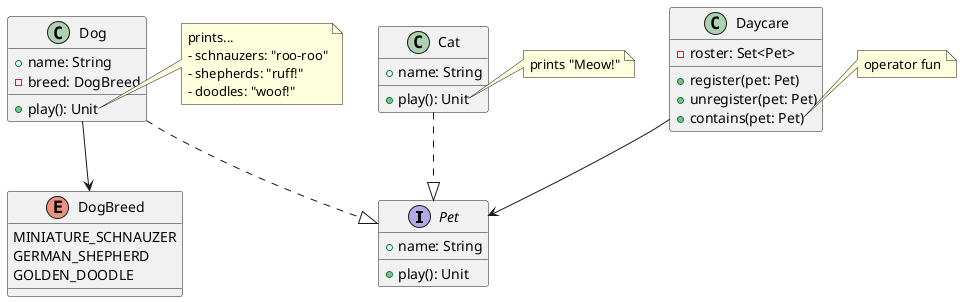 @startuml
together {
    interface Pet {
      + name: String
      + play(): Unit
    }

    class Dog {
      + name: String
      - breed: DogBreed
      + play(): Unit
    }
    note right of Dog::play
      prints...
      - schnauzers: "roo-roo"
      - shepherds: "ruff!"
      - doodles: "woof!"
    end note

    enum DogBreed {
      MINIATURE_SCHNAUZER
      GERMAN_SHEPHERD
      GOLDEN_DOODLE
    }

    class Cat {
      + name: String
      + play(): Unit
    }
    note right of Cat::play
      prints "Meow!"
    end note
}

class Daycare {
  - roster: Set<Pet>
  + register(pet: Pet)
  + unregister(pet: Pet)
  + contains(pet: Pet)
}
note right of Daycare::contains
  operator fun
end note

Dog ..|> Pet
Cat ..|> Pet
Dog --> DogBreed
Daycare --> Pet
@enduml

